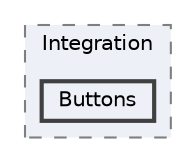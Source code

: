 digraph "Web/Modules/EleWise.ELMA.Documents.Web/Integration/Buttons"
{
 // LATEX_PDF_SIZE
  bgcolor="transparent";
  edge [fontname=Helvetica,fontsize=10,labelfontname=Helvetica,labelfontsize=10];
  node [fontname=Helvetica,fontsize=10,shape=box,height=0.2,width=0.4];
  compound=true
  subgraph clusterdir_1f085e6e33e216c632fae5773cbf334f {
    graph [ bgcolor="#edf0f7", pencolor="grey50", label="Integration", fontname=Helvetica,fontsize=10 style="filled,dashed", URL="dir_1f085e6e33e216c632fae5773cbf334f.html",tooltip=""]
  dir_516ff8c66a4bf3a8b5eabd74b5b2a1ef [label="Buttons", fillcolor="#edf0f7", color="grey25", style="filled,bold", URL="dir_516ff8c66a4bf3a8b5eabd74b5b2a1ef.html",tooltip=""];
  }
}
